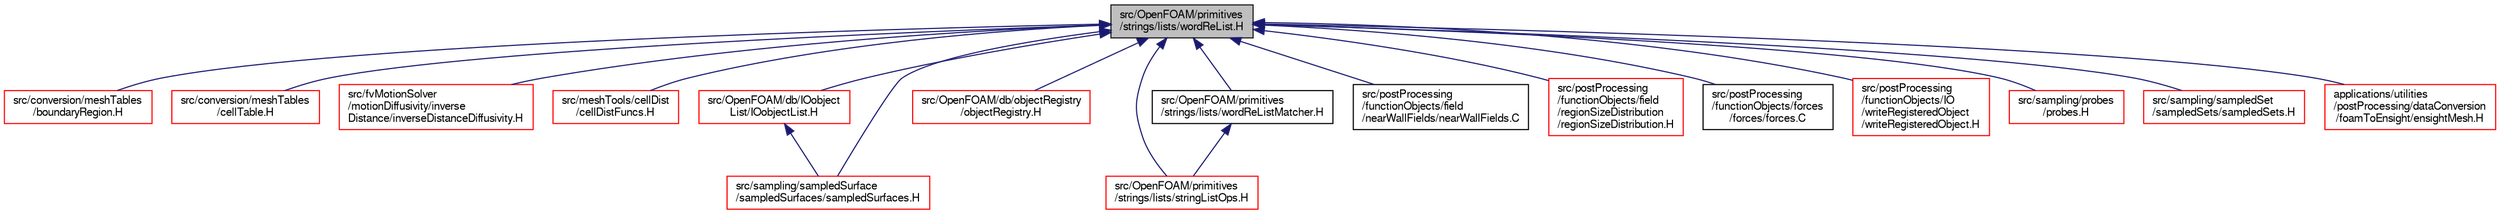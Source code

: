 digraph "src/OpenFOAM/primitives/strings/lists/wordReList.H"
{
  bgcolor="transparent";
  edge [fontname="FreeSans",fontsize="10",labelfontname="FreeSans",labelfontsize="10"];
  node [fontname="FreeSans",fontsize="10",shape=record];
  Node52 [label="src/OpenFOAM/primitives\l/strings/lists/wordReList.H",height=0.2,width=0.4,color="black", fillcolor="grey75", style="filled", fontcolor="black"];
  Node52 -> Node53 [dir="back",color="midnightblue",fontsize="10",style="solid",fontname="FreeSans"];
  Node53 [label="src/conversion/meshTables\l/boundaryRegion.H",height=0.2,width=0.4,color="red",URL="$a00209.html"];
  Node52 -> Node61 [dir="back",color="midnightblue",fontsize="10",style="solid",fontname="FreeSans"];
  Node61 [label="src/conversion/meshTables\l/cellTable.H",height=0.2,width=0.4,color="red",URL="$a00215.html"];
  Node52 -> Node69 [dir="back",color="midnightblue",fontsize="10",style="solid",fontname="FreeSans"];
  Node69 [label="src/fvMotionSolver\l/motionDiffusivity/inverse\lDistance/inverseDistanceDiffusivity.H",height=0.2,width=0.4,color="red",URL="$a04469.html"];
  Node52 -> Node71 [dir="back",color="midnightblue",fontsize="10",style="solid",fontname="FreeSans"];
  Node71 [label="src/meshTools/cellDist\l/cellDistFuncs.H",height=0.2,width=0.4,color="red",URL="$a07430.html"];
  Node52 -> Node92 [dir="back",color="midnightblue",fontsize="10",style="solid",fontname="FreeSans"];
  Node92 [label="src/OpenFOAM/db/IOobject\lList/IOobjectList.H",height=0.2,width=0.4,color="red",URL="$a09005.html"];
  Node92 -> Node110 [dir="back",color="midnightblue",fontsize="10",style="solid",fontname="FreeSans"];
  Node110 [label="src/sampling/sampledSurface\l/sampledSurfaces/sampledSurfaces.H",height=0.2,width=0.4,color="red",URL="$a14789.html"];
  Node52 -> Node128 [dir="back",color="midnightblue",fontsize="10",style="solid",fontname="FreeSans"];
  Node128 [label="src/OpenFOAM/db/objectRegistry\l/objectRegistry.H",height=0.2,width=0.4,color="red",URL="$a09242.html"];
  Node52 -> Node3025 [dir="back",color="midnightblue",fontsize="10",style="solid",fontname="FreeSans"];
  Node3025 [label="src/OpenFOAM/primitives\l/strings/lists/stringListOps.H",height=0.2,width=0.4,color="red",URL="$a12617.html",tooltip="Operations on lists of strings. "];
  Node52 -> Node3029 [dir="back",color="midnightblue",fontsize="10",style="solid",fontname="FreeSans"];
  Node3029 [label="src/OpenFOAM/primitives\l/strings/lists/wordReListMatcher.H",height=0.2,width=0.4,color="black",URL="$a12629.html"];
  Node3029 -> Node3025 [dir="back",color="midnightblue",fontsize="10",style="solid",fontname="FreeSans"];
  Node52 -> Node392 [dir="back",color="midnightblue",fontsize="10",style="solid",fontname="FreeSans"];
  Node392 [label="src/postProcessing\l/functionObjects/field\l/nearWallFields/nearWallFields.C",height=0.2,width=0.4,color="black",URL="$a13355.html"];
  Node52 -> Node257 [dir="back",color="midnightblue",fontsize="10",style="solid",fontname="FreeSans"];
  Node257 [label="src/postProcessing\l/functionObjects/field\l/regionSizeDistribution\l/regionSizeDistribution.H",height=0.2,width=0.4,color="red",URL="$a13406.html"];
  Node52 -> Node156 [dir="back",color="midnightblue",fontsize="10",style="solid",fontname="FreeSans"];
  Node156 [label="src/postProcessing\l/functionObjects/forces\l/forces/forces.C",height=0.2,width=0.4,color="black",URL="$a13508.html"];
  Node52 -> Node3030 [dir="back",color="midnightblue",fontsize="10",style="solid",fontname="FreeSans"];
  Node3030 [label="src/postProcessing\l/functionObjects/IO\l/writeRegisteredObject\l/writeRegisteredObject.H",height=0.2,width=0.4,color="red",URL="$a13640.html"];
  Node52 -> Node1661 [dir="back",color="midnightblue",fontsize="10",style="solid",fontname="FreeSans"];
  Node1661 [label="src/sampling/probes\l/probes.H",height=0.2,width=0.4,color="red",URL="$a14585.html"];
  Node52 -> Node2444 [dir="back",color="midnightblue",fontsize="10",style="solid",fontname="FreeSans"];
  Node2444 [label="src/sampling/sampledSet\l/sampledSets/sampledSets.H",height=0.2,width=0.4,color="red",URL="$a14666.html"];
  Node52 -> Node110 [dir="back",color="midnightblue",fontsize="10",style="solid",fontname="FreeSans"];
  Node52 -> Node3032 [dir="back",color="midnightblue",fontsize="10",style="solid",fontname="FreeSans"];
  Node3032 [label="applications/utilities\l/postProcessing/dataConversion\l/foamToEnsight/ensightMesh.H",height=0.2,width=0.4,color="red",URL="$a18845.html"];
}
